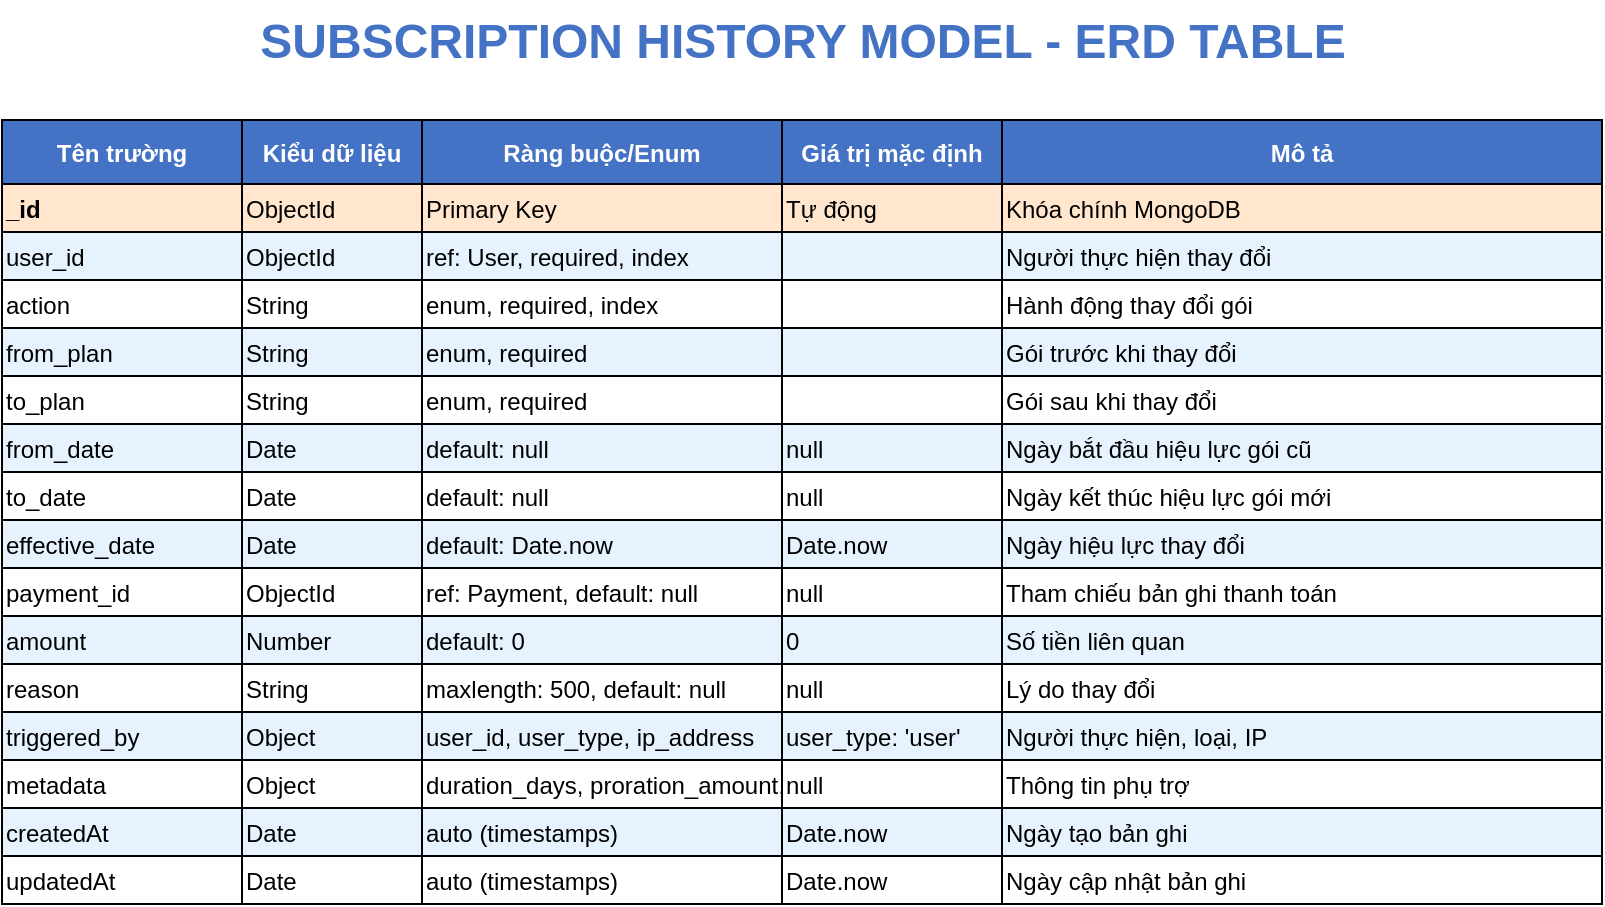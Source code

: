 <mxfile>
  <diagram name="SubscriptionHistory Model Table ERD" id="subscriptionHistory-model-table-erd">
    <mxGraphModel dx="692" dy="402" grid="1" gridSize="10" guides="1" tooltips="1" connect="1" arrows="1" fold="1" page="1" pageScale="1" pageWidth="900" pageHeight="480" math="0" shadow="0">
      <root>
        <mxCell id="0" />
        <mxCell id="1" parent="0" />
        <!-- Tiêu đề lớn -->
        <mxCell id="bigTitle" value="SUBSCRIPTION HISTORY MODEL - ERD TABLE" style="text;html=1;strokeColor=none;fillColor=none;align=center;fontSize=24;fontStyle=1;fontColor=#4472C4;" parent="1" vertex="1">
          <mxGeometry x="50" y="20" width="800" height="50" as="geometry" />
        </mxCell>
        <!-- Bảng ERD -->
        <mxCell id="subscriptionHistoryTable" value="" style="shape=table;startSize=0;container=1;collapsible=0;childLayout=tableLayout;fixedRows=1;rowLines=0;fontStyle=1;align=center;resizeLast=1;strokeColor=#000000;fillColor=#ffffff;" parent="1" vertex="1">
          <mxGeometry x="50" y="80" width="800" height="384" as="geometry" />
        </mxCell>
        <!-- Header -->
        <mxCell id="header" value="" style="shape=tableRow;horizontal=0;fillColor=#4472C4;strokeColor=#000000;" parent="subscriptionHistoryTable" vertex="1">
          <mxGeometry width="800" height="32" as="geometry" />
        </mxCell>
        <mxCell id="h1" value="Tên trường" style="shape=partialRectangle;connectable=0;fillColor=#4472C4;align=center;fontStyle=1;fontSize=12;fontColor=#ffffff;" parent="header" vertex="1"><mxGeometry width="120" height="32" as="geometry" /></mxCell>
        <mxCell id="h2" value="Kiểu dữ liệu" style="shape=partialRectangle;connectable=0;fillColor=#4472C4;align=center;fontStyle=1;fontSize=12;fontColor=#ffffff;" parent="header" vertex="1"><mxGeometry x="120" width="90" height="32" as="geometry" /></mxCell>
        <mxCell id="h3" value="Ràng buộc/Enum" style="shape=partialRectangle;connectable=0;fillColor=#4472C4;align=center;fontStyle=1;fontSize=12;fontColor=#ffffff;" parent="header" vertex="1"><mxGeometry x="210" width="180" height="32" as="geometry" /></mxCell>
        <mxCell id="h4" value="Giá trị mặc định" style="shape=partialRectangle;connectable=0;fillColor=#4472C4;align=center;fontStyle=1;fontSize=12;fontColor=#ffffff;" parent="header" vertex="1"><mxGeometry x="390" width="110" height="32" as="geometry" /></mxCell>
        <mxCell id="h5" value="Mô tả" style="shape=partialRectangle;connectable=0;fillColor=#4472C4;align=center;fontStyle=1;fontSize=12;fontColor=#ffffff;" parent="header" vertex="1"><mxGeometry x="500" width="300" height="32" as="geometry" /></mxCell>
        <!-- Data Rows: 15 dòng, alternating màu, vừa khít -->
        <!-- _id -->
        <mxCell id="row1" value="" style="shape=tableRow;horizontal=0;fillColor=#FFE6CC;strokeColor=#000000;" parent="subscriptionHistoryTable" vertex="1"><mxGeometry y="32" width="800" height="24" as="geometry" /></mxCell>
        <mxCell id="r1c1" value="_id" style="shape=partialRectangle;connectable=0;fillColor=#FFE6CC;align=left;fontStyle=1;" parent="row1" vertex="1"><mxGeometry width="120" height="24" as="geometry" /></mxCell>
        <mxCell id="r1c2" value="ObjectId" style="shape=partialRectangle;connectable=0;fillColor=#FFE6CC;align=left;" parent="row1" vertex="1"><mxGeometry x="120" width="90" height="24" as="geometry" /></mxCell>
        <mxCell id="r1c3" value="Primary Key" style="shape=partialRectangle;connectable=0;fillColor=#FFE6CC;align=left;" parent="row1" vertex="1"><mxGeometry x="210" width="180" height="24" as="geometry" /></mxCell>
        <mxCell id="r1c4" value="Tự động" style="shape=partialRectangle;connectable=0;fillColor=#FFE6CC;align=left;" parent="row1" vertex="1"><mxGeometry x="390" width="110" height="24" as="geometry" /></mxCell>
        <mxCell id="r1c5" value="Khóa chính MongoDB" style="shape=partialRectangle;connectable=0;fillColor=#FFE6CC;align=left;" parent="row1" vertex="1"><mxGeometry x="500" width="300" height="24" as="geometry" /></mxCell>
        <!-- user_id -->
        <mxCell id="row2" value="" style="shape=tableRow;horizontal=0;fillColor=#E6F3FF;strokeColor=#000000;" parent="subscriptionHistoryTable" vertex="1"><mxGeometry y="56" width="800" height="24" as="geometry" /></mxCell>
        <mxCell id="r2c1" value="user_id" style="shape=partialRectangle;connectable=0;fillColor=#E6F3FF;align=left;" parent="row2" vertex="1"><mxGeometry width="120" height="24" as="geometry" /></mxCell>
        <mxCell id="r2c2" value="ObjectId" style="shape=partialRectangle;connectable=0;fillColor=#E6F3FF;align=left;" parent="row2" vertex="1"><mxGeometry x="120" width="90" height="24" as="geometry" /></mxCell>
        <mxCell id="r2c3" value="ref: User, required, index" style="shape=partialRectangle;connectable=0;fillColor=#E6F3FF;align=left;" parent="row2" vertex="1"><mxGeometry x="210" width="180" height="24" as="geometry" /></mxCell>
        <mxCell id="r2c4" value="" style="shape=partialRectangle;connectable=0;fillColor=#E6F3FF;align=left;" parent="row2" vertex="1"><mxGeometry x="390" width="110" height="24" as="geometry" /></mxCell>
        <mxCell id="r2c5" value="Người thực hiện thay đổi" style="shape=partialRectangle;connectable=0;fillColor=#E6F3FF;align=left;" parent="row2" vertex="1"><mxGeometry x="500" width="300" height="24" as="geometry" /></mxCell>
        <!-- action -->
        <mxCell id="row3" value="" style="shape=tableRow;horizontal=0;fillColor=#ffffff;strokeColor=#000000;" parent="subscriptionHistoryTable" vertex="1"><mxGeometry y="80" width="800" height="24" as="geometry" /></mxCell>
        <mxCell id="r3c1" value="action" style="shape=partialRectangle;connectable=0;fillColor=#ffffff;align=left;" parent="row3" vertex="1"><mxGeometry width="120" height="24" as="geometry" /></mxCell>
        <mxCell id="r3c2" value="String" style="shape=partialRectangle;connectable=0;fillColor=#ffffff;align=left;" parent="row3" vertex="1"><mxGeometry x="120" width="90" height="24" as="geometry" /></mxCell>
        <mxCell id="r3c3" value="enum, required, index" style="shape=partialRectangle;connectable=0;fillColor=#ffffff;align=left;" parent="row3" vertex="1"><mxGeometry x="210" width="180" height="24" as="geometry" /></mxCell>
        <mxCell id="r3c4" value="" style="shape=partialRectangle;connectable=0;fillColor=#ffffff;align=left;" parent="row3" vertex="1"><mxGeometry x="390" width="110" height="24" as="geometry" /></mxCell>
        <mxCell id="r3c5" value="Hành động thay đổi gói" style="shape=partialRectangle;connectable=0;fillColor=#ffffff;align=left;" parent="row3" vertex="1"><mxGeometry x="500" width="300" height="24" as="geometry" /></mxCell>
        <!-- from_plan -->
        <mxCell id="row4" value="" style="shape=tableRow;horizontal=0;fillColor=#E6F3FF;strokeColor=#000000;" parent="subscriptionHistoryTable" vertex="1"><mxGeometry y="104" width="800" height="24" as="geometry" /></mxCell>
        <mxCell id="r4c1" value="from_plan" style="shape=partialRectangle;connectable=0;fillColor=#E6F3FF;align=left;" parent="row4" vertex="1"><mxGeometry width="120" height="24" as="geometry" /></mxCell>
        <mxCell id="r4c2" value="String" style="shape=partialRectangle;connectable=0;fillColor=#E6F3FF;align=left;" parent="row4" vertex="1"><mxGeometry x="120" width="90" height="24" as="geometry" /></mxCell>
        <mxCell id="r4c3" value="enum, required" style="shape=partialRectangle;connectable=0;fillColor=#E6F3FF;align=left;" parent="row4" vertex="1"><mxGeometry x="210" width="180" height="24" as="geometry" /></mxCell>
        <mxCell id="r4c4" value="" style="shape=partialRectangle;connectable=0;fillColor=#E6F3FF;align=left;" parent="row4" vertex="1"><mxGeometry x="390" width="110" height="24" as="geometry" /></mxCell>
        <mxCell id="r4c5" value="Gói trước khi thay đổi" style="shape=partialRectangle;connectable=0;fillColor=#E6F3FF;align=left;" parent="row4" vertex="1"><mxGeometry x="500" width="300" height="24" as="geometry" /></mxCell>
        <!-- to_plan -->
        <mxCell id="row5" value="" style="shape=tableRow;horizontal=0;fillColor=#ffffff;strokeColor=#000000;" parent="subscriptionHistoryTable" vertex="1"><mxGeometry y="128" width="800" height="24" as="geometry" /></mxCell>
        <mxCell id="r5c1" value="to_plan" style="shape=partialRectangle;connectable=0;fillColor=#ffffff;align=left;" parent="row5" vertex="1"><mxGeometry width="120" height="24" as="geometry" /></mxCell>
        <mxCell id="r5c2" value="String" style="shape=partialRectangle;connectable=0;fillColor=#ffffff;align=left;" parent="row5" vertex="1"><mxGeometry x="120" width="90" height="24" as="geometry" /></mxCell>
        <mxCell id="r5c3" value="enum, required" style="shape=partialRectangle;connectable=0;fillColor=#ffffff;align=left;" parent="row5" vertex="1"><mxGeometry x="210" width="180" height="24" as="geometry" /></mxCell>
        <mxCell id="r5c4" value="" style="shape=partialRectangle;connectable=0;fillColor=#ffffff;align=left;" parent="row5" vertex="1"><mxGeometry x="390" width="110" height="24" as="geometry" /></mxCell>
        <mxCell id="r5c5" value="Gói sau khi thay đổi" style="shape=partialRectangle;connectable=0;fillColor=#ffffff;align=left;" parent="row5" vertex="1"><mxGeometry x="500" width="300" height="24" as="geometry" /></mxCell>
        <!-- from_date -->
        <mxCell id="row6" value="" style="shape=tableRow;horizontal=0;fillColor=#E6F3FF;strokeColor=#000000;" parent="subscriptionHistoryTable" vertex="1"><mxGeometry y="152" width="800" height="24" as="geometry" /></mxCell>
        <mxCell id="r6c1" value="from_date" style="shape=partialRectangle;connectable=0;fillColor=#E6F3FF;align=left;" parent="row6" vertex="1"><mxGeometry width="120" height="24" as="geometry" /></mxCell>
        <mxCell id="r6c2" value="Date" style="shape=partialRectangle;connectable=0;fillColor=#E6F3FF;align=left;" parent="row6" vertex="1"><mxGeometry x="120" width="90" height="24" as="geometry" /></mxCell>
        <mxCell id="r6c3" value="default: null" style="shape=partialRectangle;connectable=0;fillColor=#E6F3FF;align=left;" parent="row6" vertex="1"><mxGeometry x="210" width="180" height="24" as="geometry" /></mxCell>
        <mxCell id="r6c4" value="null" style="shape=partialRectangle;connectable=0;fillColor=#E6F3FF;align=left;" parent="row6" vertex="1"><mxGeometry x="390" width="110" height="24" as="geometry" /></mxCell>
        <mxCell id="r6c5" value="Ngày bắt đầu hiệu lực gói cũ" style="shape=partialRectangle;connectable=0;fillColor=#E6F3FF;align=left;" parent="row6" vertex="1"><mxGeometry x="500" width="300" height="24" as="geometry" /></mxCell>
        <!-- to_date -->
        <mxCell id="row7" value="" style="shape=tableRow;horizontal=0;fillColor=#ffffff;strokeColor=#000000;" parent="subscriptionHistoryTable" vertex="1"><mxGeometry y="176" width="800" height="24" as="geometry" /></mxCell>
        <mxCell id="r7c1" value="to_date" style="shape=partialRectangle;connectable=0;fillColor=#ffffff;align=left;" parent="row7" vertex="1"><mxGeometry width="120" height="24" as="geometry" /></mxCell>
        <mxCell id="r7c2" value="Date" style="shape=partialRectangle;connectable=0;fillColor=#ffffff;align=left;" parent="row7" vertex="1"><mxGeometry x="120" width="90" height="24" as="geometry" /></mxCell>
        <mxCell id="r7c3" value="default: null" style="shape=partialRectangle;connectable=0;fillColor=#ffffff;align=left;" parent="row7" vertex="1"><mxGeometry x="210" width="180" height="24" as="geometry" /></mxCell>
        <mxCell id="r7c4" value="null" style="shape=partialRectangle;connectable=0;fillColor=#ffffff;align=left;" parent="row7" vertex="1"><mxGeometry x="390" width="110" height="24" as="geometry" /></mxCell>
        <mxCell id="r7c5" value="Ngày kết thúc hiệu lực gói mới" style="shape=partialRectangle;connectable=0;fillColor=#ffffff;align=left;" parent="row7" vertex="1"><mxGeometry x="500" width="300" height="24" as="geometry" /></mxCell>
        <!-- effective_date -->
        <mxCell id="row8" value="" style="shape=tableRow;horizontal=0;fillColor=#E6F3FF;strokeColor=#000000;" parent="subscriptionHistoryTable" vertex="1"><mxGeometry y="200" width="800" height="24" as="geometry" /></mxCell>
        <mxCell id="r8c1" value="effective_date" style="shape=partialRectangle;connectable=0;fillColor=#E6F3FF;align=left;" parent="row8" vertex="1"><mxGeometry width="120" height="24" as="geometry" /></mxCell>
        <mxCell id="r8c2" value="Date" style="shape=partialRectangle;connectable=0;fillColor=#E6F3FF;align=left;" parent="row8" vertex="1"><mxGeometry x="120" width="90" height="24" as="geometry" /></mxCell>
        <mxCell id="r8c3" value="default: Date.now" style="shape=partialRectangle;connectable=0;fillColor=#E6F3FF;align=left;" parent="row8" vertex="1"><mxGeometry x="210" width="180" height="24" as="geometry" /></mxCell>
        <mxCell id="r8c4" value="Date.now" style="shape=partialRectangle;connectable=0;fillColor=#E6F3FF;align=left;" parent="row8" vertex="1"><mxGeometry x="390" width="110" height="24" as="geometry" /></mxCell>
        <mxCell id="r8c5" value="Ngày hiệu lực thay đổi" style="shape=partialRectangle;connectable=0;fillColor=#E6F3FF;align=left;" parent="row8" vertex="1"><mxGeometry x="500" width="300" height="24" as="geometry" /></mxCell>
        <!-- payment_id -->
        <mxCell id="row9" value="" style="shape=tableRow;horizontal=0;fillColor=#ffffff;strokeColor=#000000;" parent="subscriptionHistoryTable" vertex="1"><mxGeometry y="224" width="800" height="24" as="geometry" /></mxCell>
        <mxCell id="r9c1" value="payment_id" style="shape=partialRectangle;connectable=0;fillColor=#ffffff;align=left;" parent="row9" vertex="1"><mxGeometry width="120" height="24" as="geometry" /></mxCell>
        <mxCell id="r9c2" value="ObjectId" style="shape=partialRectangle;connectable=0;fillColor=#ffffff;align=left;" parent="row9" vertex="1"><mxGeometry x="120" width="90" height="24" as="geometry" /></mxCell>
        <mxCell id="r9c3" value="ref: Payment, default: null" style="shape=partialRectangle;connectable=0;fillColor=#ffffff;align=left;" parent="row9" vertex="1"><mxGeometry x="210" width="180" height="24" as="geometry" /></mxCell>
        <mxCell id="r9c4" value="null" style="shape=partialRectangle;connectable=0;fillColor=#ffffff;align=left;" parent="row9" vertex="1"><mxGeometry x="390" width="110" height="24" as="geometry" /></mxCell>
        <mxCell id="r9c5" value="Tham chiếu bản ghi thanh toán" style="shape=partialRectangle;connectable=0;fillColor=#ffffff;align=left;" parent="row9" vertex="1"><mxGeometry x="500" width="300" height="24" as="geometry" /></mxCell>
        <!-- amount -->
        <mxCell id="row10" value="" style="shape=tableRow;horizontal=0;fillColor=#E6F3FF;strokeColor=#000000;" parent="subscriptionHistoryTable" vertex="1"><mxGeometry y="248" width="800" height="24" as="geometry" /></mxCell>
        <mxCell id="r10c1" value="amount" style="shape=partialRectangle;connectable=0;fillColor=#E6F3FF;align=left;" parent="row10" vertex="1"><mxGeometry width="120" height="24" as="geometry" /></mxCell>
        <mxCell id="r10c2" value="Number" style="shape=partialRectangle;connectable=0;fillColor=#E6F3FF;align=left;" parent="row10" vertex="1"><mxGeometry x="120" width="90" height="24" as="geometry" /></mxCell>
        <mxCell id="r10c3" value="default: 0" style="shape=partialRectangle;connectable=0;fillColor=#E6F3FF;align=left;" parent="row10" vertex="1"><mxGeometry x="210" width="180" height="24" as="geometry" /></mxCell>
        <mxCell id="r10c4" value="0" style="shape=partialRectangle;connectable=0;fillColor=#E6F3FF;align=left;" parent="row10" vertex="1"><mxGeometry x="390" width="110" height="24" as="geometry" /></mxCell>
        <mxCell id="r10c5" value="Số tiền liên quan" style="shape=partialRectangle;connectable=0;fillColor=#E6F3FF;align=left;" parent="row10" vertex="1"><mxGeometry x="500" width="300" height="24" as="geometry" /></mxCell>
        <!-- reason -->
        <mxCell id="row11" value="" style="shape=tableRow;horizontal=0;fillColor=#ffffff;strokeColor=#000000;" parent="subscriptionHistoryTable" vertex="1"><mxGeometry y="272" width="800" height="24" as="geometry" /></mxCell>
        <mxCell id="r11c1" value="reason" style="shape=partialRectangle;connectable=0;fillColor=#ffffff;align=left;" parent="row11" vertex="1"><mxGeometry width="120" height="24" as="geometry" /></mxCell>
        <mxCell id="r11c2" value="String" style="shape=partialRectangle;connectable=0;fillColor=#ffffff;align=left;" parent="row11" vertex="1"><mxGeometry x="120" width="90" height="24" as="geometry" /></mxCell>
        <mxCell id="r11c3" value="maxlength: 500, default: null" style="shape=partialRectangle;connectable=0;fillColor=#ffffff;align=left;" parent="row11" vertex="1"><mxGeometry x="210" width="180" height="24" as="geometry" /></mxCell>
        <mxCell id="r11c4" value="null" style="shape=partialRectangle;connectable=0;fillColor=#ffffff;align=left;" parent="row11" vertex="1"><mxGeometry x="390" width="110" height="24" as="geometry" /></mxCell>
        <mxCell id="r11c5" value="Lý do thay đổi" style="shape=partialRectangle;connectable=0;fillColor=#ffffff;align=left;" parent="row11" vertex="1"><mxGeometry x="500" width="300" height="24" as="geometry" /></mxCell>
        <!-- triggered_by -->
        <mxCell id="row12" value="" style="shape=tableRow;horizontal=0;fillColor=#E6F3FF;strokeColor=#000000;" parent="subscriptionHistoryTable" vertex="1"><mxGeometry y="296" width="800" height="24" as="geometry" /></mxCell>
        <mxCell id="r12c1" value="triggered_by" style="shape=partialRectangle;connectable=0;fillColor=#E6F3FF;align=left;" parent="row12" vertex="1"><mxGeometry width="120" height="24" as="geometry" /></mxCell>
        <mxCell id="r12c2" value="Object" style="shape=partialRectangle;connectable=0;fillColor=#E6F3FF;align=left;" parent="row12" vertex="1"><mxGeometry x="120" width="90" height="24" as="geometry" /></mxCell>
        <mxCell id="r12c3" value="user_id, user_type, ip_address" style="shape=partialRectangle;connectable=0;fillColor=#E6F3FF;align=left;" parent="row12" vertex="1"><mxGeometry x="210" width="180" height="24" as="geometry" /></mxCell>
        <mxCell id="r12c4" value="user_type: 'user'" style="shape=partialRectangle;connectable=0;fillColor=#E6F3FF;align=left;" parent="row12" vertex="1"><mxGeometry x="390" width="110" height="24" as="geometry" /></mxCell>
        <mxCell id="r12c5" value="Người thực hiện, loại, IP" style="shape=partialRectangle;connectable=0;fillColor=#E6F3FF;align=left;" parent="row12" vertex="1"><mxGeometry x="500" width="300" height="24" as="geometry" /></mxCell>
        <!-- metadata -->
        <mxCell id="row13" value="" style="shape=tableRow;horizontal=0;fillColor=#ffffff;strokeColor=#000000;" parent="subscriptionHistoryTable" vertex="1"><mxGeometry y="320" width="800" height="24" as="geometry" /></mxCell>
        <mxCell id="r13c1" value="metadata" style="shape=partialRectangle;connectable=0;fillColor=#ffffff;align=left;" parent="row13" vertex="1"><mxGeometry width="120" height="24" as="geometry" /></mxCell>
        <mxCell id="r13c2" value="Object" style="shape=partialRectangle;connectable=0;fillColor=#ffffff;align=left;" parent="row13" vertex="1"><mxGeometry x="120" width="90" height="24" as="geometry" /></mxCell>
        <mxCell id="r13c3" value="duration_days, proration_amount, billing_cycle, notes" style="shape=partialRectangle;connectable=0;fillColor=#ffffff;align=left;" parent="row13" vertex="1"><mxGeometry x="210" width="180" height="24" as="geometry" /></mxCell>
        <mxCell id="r13c4" value="null" style="shape=partialRectangle;connectable=0;fillColor=#ffffff;align=left;" parent="row13" vertex="1"><mxGeometry x="390" width="110" height="24" as="geometry" /></mxCell>
        <mxCell id="r13c5" value="Thông tin phụ trợ" style="shape=partialRectangle;connectable=0;fillColor=#ffffff;align=left;" parent="row13" vertex="1"><mxGeometry x="500" width="300" height="24" as="geometry" /></mxCell>
        <!-- createdAt -->
        <mxCell id="row14" value="" style="shape=tableRow;horizontal=0;fillColor=#E6F3FF;strokeColor=#000000;" parent="subscriptionHistoryTable" vertex="1"><mxGeometry y="344" width="800" height="24" as="geometry" /></mxCell>
        <mxCell id="r14c1" value="createdAt" style="shape=partialRectangle;connectable=0;fillColor=#E6F3FF;align=left;" parent="row14" vertex="1"><mxGeometry width="120" height="24" as="geometry" /></mxCell>
        <mxCell id="r14c2" value="Date" style="shape=partialRectangle;connectable=0;fillColor=#E6F3FF;align=left;" parent="row14" vertex="1"><mxGeometry x="120" width="90" height="24" as="geometry" /></mxCell>
        <mxCell id="r14c3" value="auto (timestamps)" style="shape=partialRectangle;connectable=0;fillColor=#E6F3FF;align=left;" parent="row14" vertex="1"><mxGeometry x="210" width="180" height="24" as="geometry" /></mxCell>
        <mxCell id="r14c4" value="Date.now" style="shape=partialRectangle;connectable=0;fillColor=#E6F3FF;align=left;" parent="row14" vertex="1"><mxGeometry x="390" width="110" height="24" as="geometry" /></mxCell>
        <mxCell id="r14c5" value="Ngày tạo bản ghi" style="shape=partialRectangle;connectable=0;fillColor=#E6F3FF;align=left;" parent="row14" vertex="1"><mxGeometry x="500" width="300" height="24" as="geometry" /></mxCell>
        <!-- updatedAt -->
        <mxCell id="row15" value="" style="shape=tableRow;horizontal=0;fillColor=#ffffff;strokeColor=#000000;" parent="subscriptionHistoryTable" vertex="1"><mxGeometry y="368" width="800" height="24" as="geometry" /></mxCell>
        <mxCell id="r15c1" value="updatedAt" style="shape=partialRectangle;connectable=0;fillColor=#ffffff;align=left;" parent="row15" vertex="1"><mxGeometry width="120" height="24" as="geometry" /></mxCell>
        <mxCell id="r15c2" value="Date" style="shape=partialRectangle;connectable=0;fillColor=#ffffff;align=left;" parent="row15" vertex="1"><mxGeometry x="120" width="90" height="24" as="geometry" /></mxCell>
        <mxCell id="r15c3" value="auto (timestamps)" style="shape=partialRectangle;connectable=0;fillColor=#ffffff;align=left;" parent="row15" vertex="1"><mxGeometry x="210" width="180" height="24" as="geometry" /></mxCell>
        <mxCell id="r15c4" value="Date.now" style="shape=partialRectangle;connectable=0;fillColor=#ffffff;align=left;" parent="row15" vertex="1"><mxGeometry x="390" width="110" height="24" as="geometry" /></mxCell>
        <mxCell id="r15c5" value="Ngày cập nhật bản ghi" style="shape=partialRectangle;connectable=0;fillColor=#ffffff;align=left;" parent="row15" vertex="1"><mxGeometry x="500" width="300" height="24" as="geometry" /></mxCell>
      </root>
    </mxGraphModel>
  </diagram>
</mxfile>
